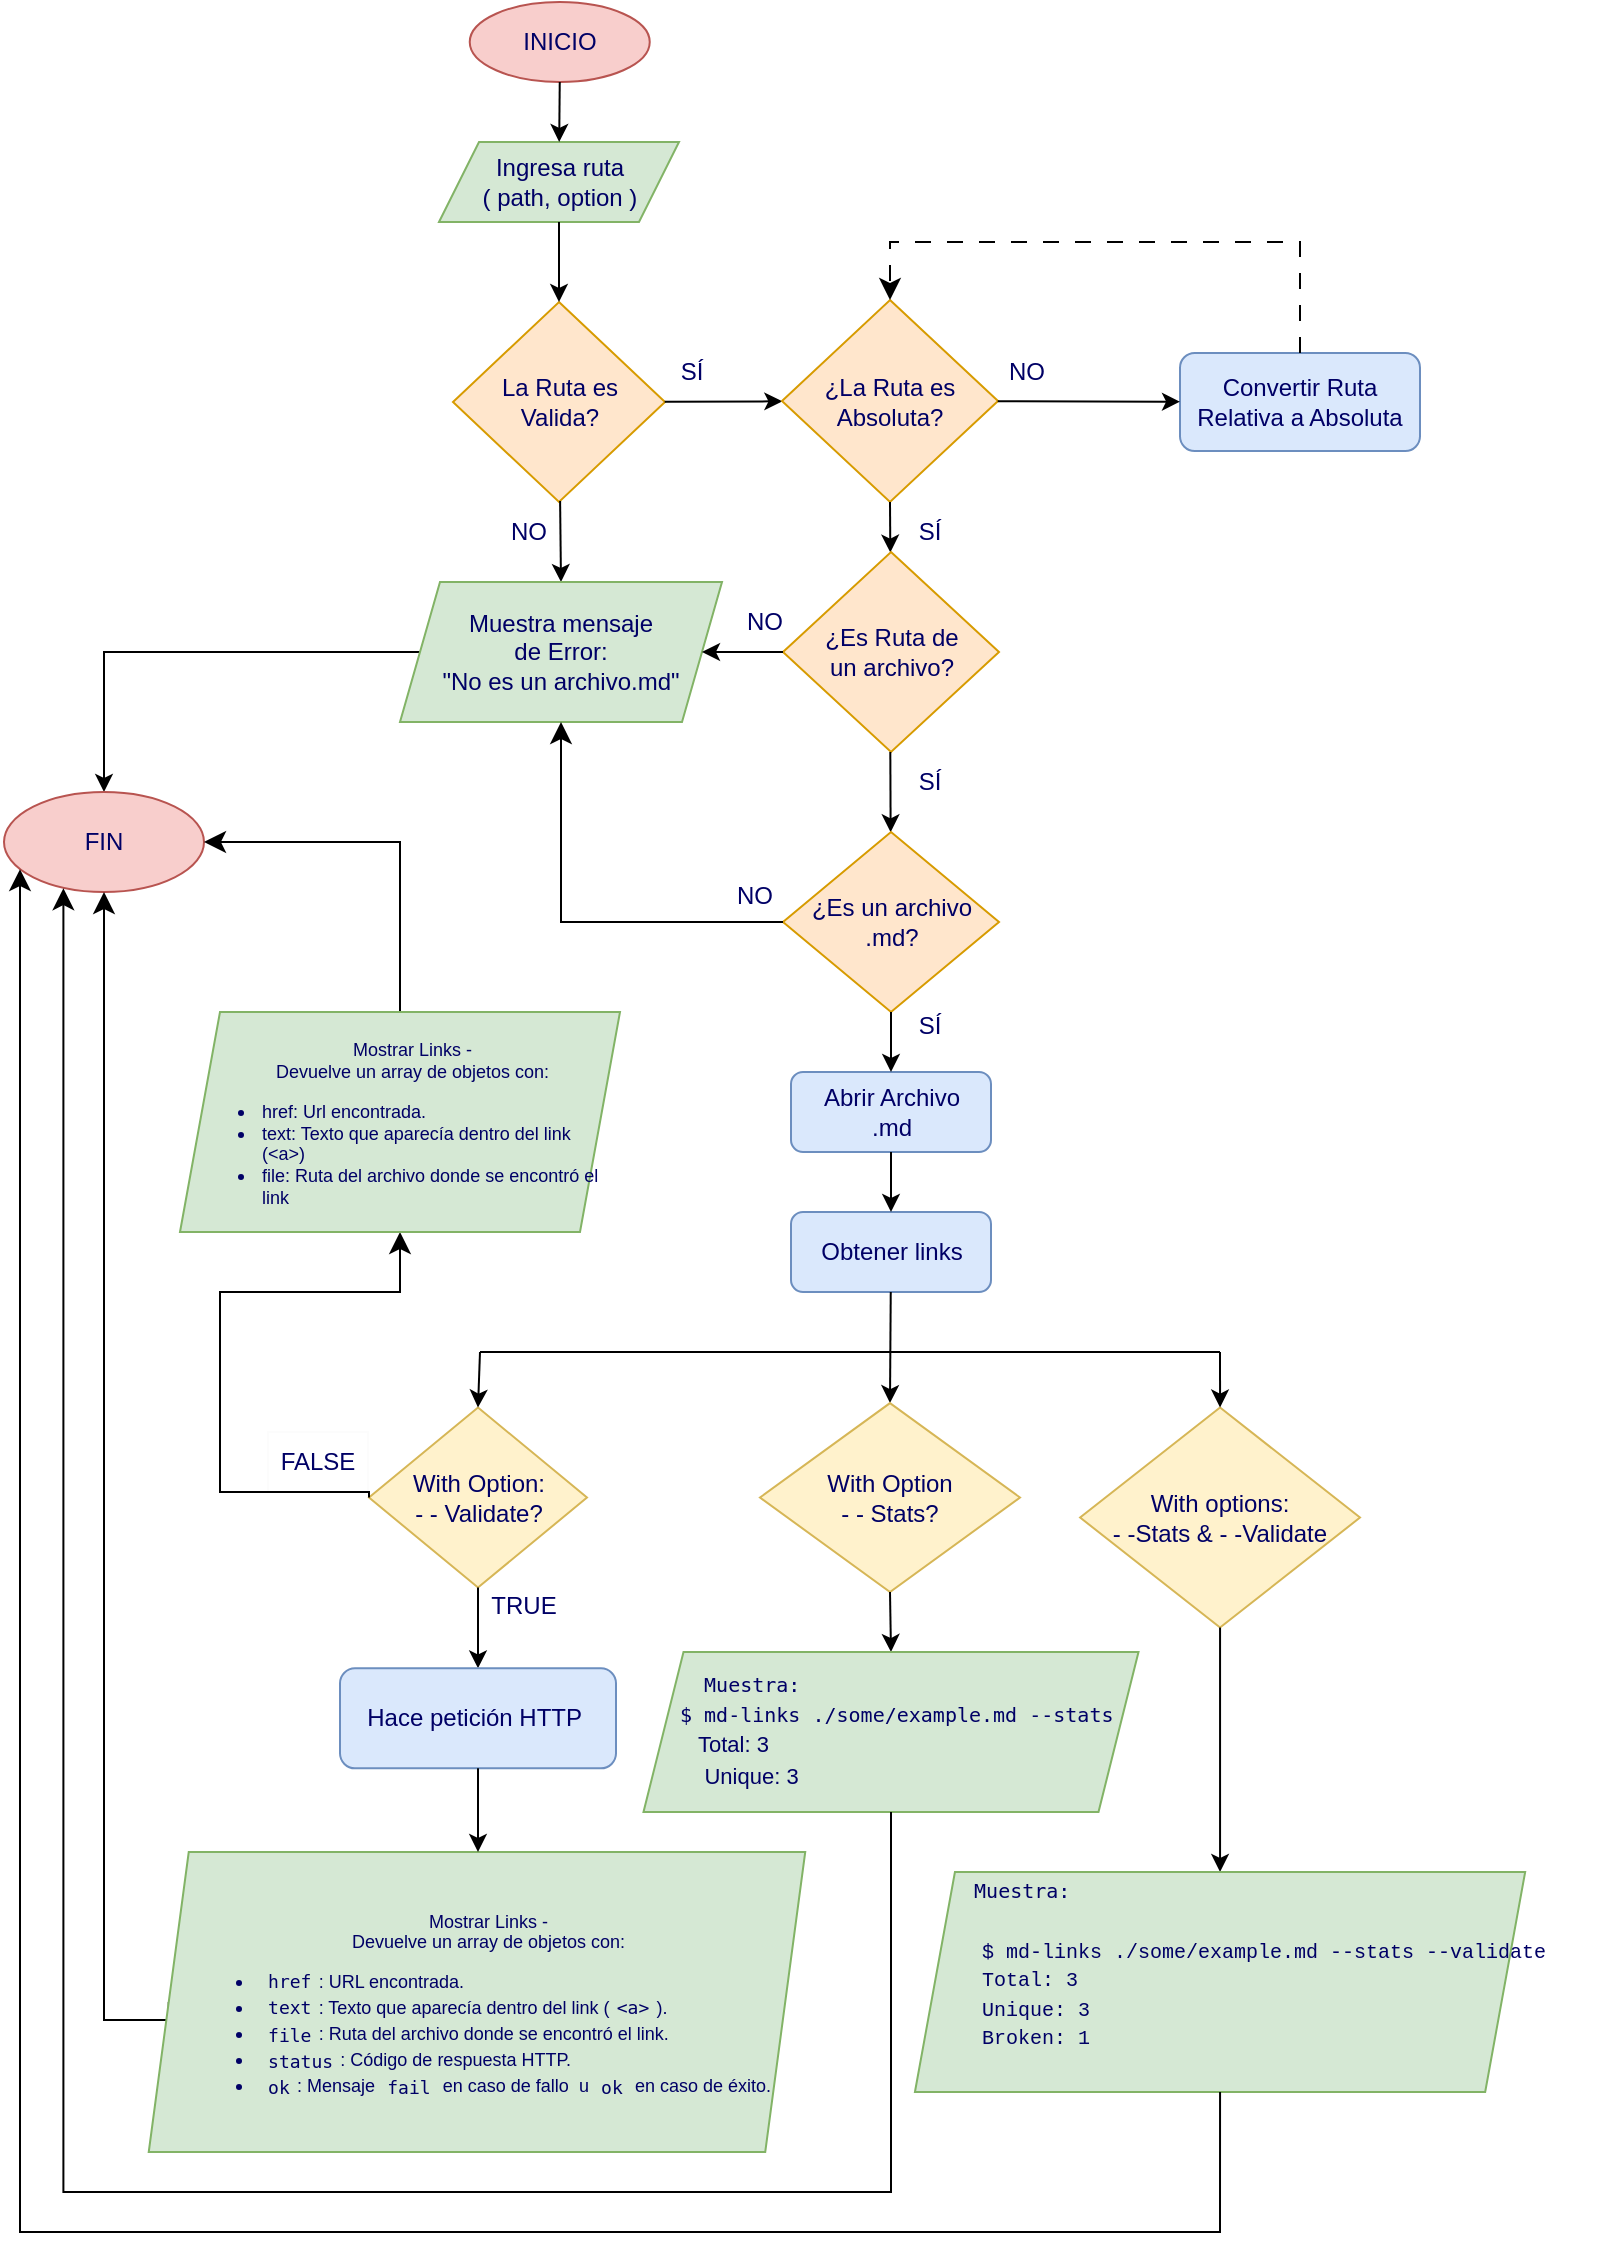 <mxfile>
    <diagram name="MD-Links API-CLI" id="93haLuahg1Ov3Uhfy_TV">
        <mxGraphModel dx="1170" dy="1136" grid="1" gridSize="10" guides="1" tooltips="1" connect="1" arrows="1" fold="1" page="1" pageScale="1" pageWidth="827" pageHeight="1169" background="#ffffff" math="0" shadow="0">
            <root>
                <mxCell id="0"/>
                <mxCell id="1" parent="0"/>
                <mxCell id="On1AbhgCIfUnlUdx-mSk-45" value="FALSE" style="text;align=center;html=1;verticalAlign=middle;whiteSpace=wrap;rounded=0;fontColor=#000066;strokeColor=#fcfcfc;" parent="1" vertex="1">
                    <mxGeometry x="174" y="740" width="50" height="30" as="geometry"/>
                </mxCell>
                <mxCell id="Y0-RWTtbSj_2u-Xx135a-1" value="INICIO" style="ellipse;whiteSpace=wrap;html=1;fillColor=#f8cecc;strokeColor=#b85450;fontColor=#000066;" parent="1" vertex="1">
                    <mxGeometry x="274.87" y="25" width="90" height="40" as="geometry"/>
                </mxCell>
                <mxCell id="Y0-RWTtbSj_2u-Xx135a-2" value="Ingresa ruta&lt;br&gt;( path, option )" style="shape=parallelogram;perimeter=parallelogramPerimeter;whiteSpace=wrap;html=1;fixedSize=1;fillColor=#d5e8d4;strokeColor=#82b366;fontColor=#000066;" parent="1" vertex="1">
                    <mxGeometry x="259.5" y="95" width="120" height="40" as="geometry"/>
                </mxCell>
                <mxCell id="Y0-RWTtbSj_2u-Xx135a-3" value="" style="endArrow=classic;html=1;rounded=0;fontColor=#000000;strokeColor=#000000;" parent="1" source="Y0-RWTtbSj_2u-Xx135a-1" target="Y0-RWTtbSj_2u-Xx135a-2" edge="1">
                    <mxGeometry width="50" height="50" relative="1" as="geometry">
                        <mxPoint x="295.5" y="195" as="sourcePoint"/>
                        <mxPoint x="345.5" y="145" as="targetPoint"/>
                    </mxGeometry>
                </mxCell>
                <mxCell id="Y0-RWTtbSj_2u-Xx135a-4" value="La Ruta es &lt;br&gt;Valida?" style="rhombus;whiteSpace=wrap;html=1;fillColor=#ffe6cc;strokeColor=#d79b00;fontColor=#000066;" parent="1" vertex="1">
                    <mxGeometry x="266.5" y="175" width="106" height="100" as="geometry"/>
                </mxCell>
                <mxCell id="Y0-RWTtbSj_2u-Xx135a-5" value="" style="endArrow=classic;html=1;rounded=0;fontColor=#000000;strokeColor=#000000;entryX=0.5;entryY=0;entryDx=0;entryDy=0;" parent="1" source="Y0-RWTtbSj_2u-Xx135a-2" target="Y0-RWTtbSj_2u-Xx135a-4" edge="1">
                    <mxGeometry width="50" height="50" relative="1" as="geometry">
                        <mxPoint x="319.5" y="135" as="sourcePoint"/>
                        <mxPoint x="319.5" y="175" as="targetPoint"/>
                    </mxGeometry>
                </mxCell>
                <mxCell id="Y0-RWTtbSj_2u-Xx135a-6" value="" style="endArrow=classic;html=1;rounded=0;fontColor=#000000;strokeColor=#000000;" parent="1" source="Y0-RWTtbSj_2u-Xx135a-4" target="Y0-RWTtbSj_2u-Xx135a-12" edge="1">
                    <mxGeometry width="50" height="50" relative="1" as="geometry">
                        <mxPoint x="380" y="235" as="sourcePoint"/>
                        <mxPoint x="420" y="214" as="targetPoint"/>
                    </mxGeometry>
                </mxCell>
                <mxCell id="Y0-RWTtbSj_2u-Xx135a-7" value="" style="endArrow=classic;html=1;rounded=0;entryX=0.5;entryY=0;entryDx=0;entryDy=0;fontColor=#000066;strokeColor=#000000;" parent="1" source="Y0-RWTtbSj_2u-Xx135a-4" target="Y0-RWTtbSj_2u-Xx135a-15" edge="1">
                    <mxGeometry width="50" height="50" relative="1" as="geometry">
                        <mxPoint x="270" y="225" as="sourcePoint"/>
                        <mxPoint x="250" y="225" as="targetPoint"/>
                    </mxGeometry>
                </mxCell>
                <mxCell id="Y0-RWTtbSj_2u-Xx135a-8" value="NO" style="text;strokeColor=none;align=center;fillColor=none;html=1;verticalAlign=middle;whiteSpace=wrap;rounded=0;fontColor=#000066;" parent="1" vertex="1">
                    <mxGeometry x="290" y="275" width="29" height="30" as="geometry"/>
                </mxCell>
                <mxCell id="Y0-RWTtbSj_2u-Xx135a-9" value="SÍ" style="text;strokeColor=none;align=center;fillColor=none;html=1;verticalAlign=middle;whiteSpace=wrap;rounded=0;fontColor=#000066;" parent="1" vertex="1">
                    <mxGeometry x="371" y="195" width="30" height="30" as="geometry"/>
                </mxCell>
                <mxCell id="Y0-RWTtbSj_2u-Xx135a-10" value="Convertir Ruta Relativa a Absoluta" style="rounded=1;whiteSpace=wrap;html=1;fillColor=#dae8fc;strokeColor=#6c8ebf;fontColor=#000066;" parent="1" vertex="1">
                    <mxGeometry x="630" y="200.5" width="120" height="49" as="geometry"/>
                </mxCell>
                <mxCell id="Y0-RWTtbSj_2u-Xx135a-12" value="¿La Ruta es Absoluta?" style="rhombus;whiteSpace=wrap;html=1;fillColor=#ffe6cc;strokeColor=#d79b00;fontColor=#000066;" parent="1" vertex="1">
                    <mxGeometry x="431" y="174" width="108" height="101" as="geometry"/>
                </mxCell>
                <mxCell id="Y0-RWTtbSj_2u-Xx135a-19" value="" style="endArrow=classic;html=1;rounded=0;startArrow=none;entryX=0.5;entryY=0;entryDx=0;entryDy=0;exitX=0;exitY=0.5;exitDx=0;exitDy=0;fontColor=#000066;strokeColor=#000000;" parent="1" source="Y0-RWTtbSj_2u-Xx135a-15" target="Y0-RWTtbSj_2u-Xx135a-20" edge="1">
                    <mxGeometry width="50" height="50" relative="1" as="geometry">
                        <mxPoint x="150.5" y="230" as="sourcePoint"/>
                        <mxPoint x="160" y="263.5" as="targetPoint"/>
                        <Array as="points">
                            <mxPoint x="92" y="350"/>
                        </Array>
                    </mxGeometry>
                </mxCell>
                <mxCell id="Y0-RWTtbSj_2u-Xx135a-20" value="FIN" style="ellipse;whiteSpace=wrap;html=1;fillColor=#f8cecc;strokeColor=#b85450;fontColor=#000066;" parent="1" vertex="1">
                    <mxGeometry x="42" y="420" width="100" height="50" as="geometry"/>
                </mxCell>
                <mxCell id="Y0-RWTtbSj_2u-Xx135a-21" value="" style="endArrow=classic;html=1;rounded=0;fontColor=#000066;strokeColor=#000000;" parent="1" source="Y0-RWTtbSj_2u-Xx135a-12" target="Y0-RWTtbSj_2u-Xx135a-10" edge="1">
                    <mxGeometry width="50" height="50" relative="1" as="geometry">
                        <mxPoint x="522" y="214" as="sourcePoint"/>
                        <mxPoint x="600" y="215" as="targetPoint"/>
                    </mxGeometry>
                </mxCell>
                <mxCell id="Y0-RWTtbSj_2u-Xx135a-22" value="NO" style="text;strokeColor=none;align=center;fillColor=none;html=1;verticalAlign=middle;whiteSpace=wrap;rounded=0;fontColor=#000066;" parent="1" vertex="1">
                    <mxGeometry x="539" y="195" width="29" height="30" as="geometry"/>
                </mxCell>
                <mxCell id="Y0-RWTtbSj_2u-Xx135a-23" value="" style="endArrow=classic;html=1;rounded=0;exitX=0.5;exitY=1;exitDx=0;exitDy=0;fontColor=#000066;strokeColor=#000000;" parent="1" source="Y0-RWTtbSj_2u-Xx135a-12" target="Y0-RWTtbSj_2u-Xx135a-25" edge="1">
                    <mxGeometry width="50" height="50" relative="1" as="geometry">
                        <mxPoint x="471.5" y="255" as="sourcePoint"/>
                        <mxPoint x="471.5" y="295" as="targetPoint"/>
                    </mxGeometry>
                </mxCell>
                <mxCell id="Y0-RWTtbSj_2u-Xx135a-24" value="SÍ" style="text;strokeColor=none;align=center;fillColor=none;html=1;verticalAlign=middle;whiteSpace=wrap;rounded=0;fontColor=#000066;" parent="1" vertex="1">
                    <mxGeometry x="490" y="275" width="30" height="30" as="geometry"/>
                </mxCell>
                <mxCell id="Y0-RWTtbSj_2u-Xx135a-25" value="¿Es Ruta de&lt;br&gt;un archivo?" style="rhombus;whiteSpace=wrap;html=1;fillColor=#ffe6cc;strokeColor=#d79b00;fontColor=#000066;" parent="1" vertex="1">
                    <mxGeometry x="431.5" y="300" width="108" height="100" as="geometry"/>
                </mxCell>
                <mxCell id="Y0-RWTtbSj_2u-Xx135a-15" value="Muestra mensaje&lt;br&gt;de Error: &lt;br&gt;&quot;No es un archivo.md&quot;" style="shape=parallelogram;perimeter=parallelogramPerimeter;whiteSpace=wrap;html=1;fixedSize=1;fillColor=#d5e8d4;strokeColor=#82b366;fontColor=#000066;" parent="1" vertex="1">
                    <mxGeometry x="240" y="315" width="161" height="70" as="geometry"/>
                </mxCell>
                <mxCell id="Y0-RWTtbSj_2u-Xx135a-29" value="" style="endArrow=classic;html=1;rounded=0;exitX=0;exitY=0.5;exitDx=0;exitDy=0;entryX=1;entryY=0.5;entryDx=0;entryDy=0;fontColor=#000066;strokeColor=#000000;" parent="1" source="Y0-RWTtbSj_2u-Xx135a-25" target="Y0-RWTtbSj_2u-Xx135a-15" edge="1">
                    <mxGeometry width="50" height="50" relative="1" as="geometry">
                        <mxPoint x="539.5" y="349.66" as="sourcePoint"/>
                        <mxPoint x="590.5" y="349.66" as="targetPoint"/>
                        <Array as="points"/>
                    </mxGeometry>
                </mxCell>
                <mxCell id="Y0-RWTtbSj_2u-Xx135a-30" value="" style="endArrow=classic;html=1;rounded=0;exitX=0.5;exitY=1;exitDx=0;exitDy=0;fontColor=#000066;strokeColor=#000000;" parent="1" target="Y0-RWTtbSj_2u-Xx135a-40" edge="1">
                    <mxGeometry width="50" height="50" relative="1" as="geometry">
                        <mxPoint x="485.16" y="400" as="sourcePoint"/>
                        <mxPoint x="485.16" y="440" as="targetPoint"/>
                    </mxGeometry>
                </mxCell>
                <mxCell id="Y0-RWTtbSj_2u-Xx135a-31" value="SÍ" style="text;strokeColor=none;align=center;fillColor=none;html=1;verticalAlign=middle;whiteSpace=wrap;rounded=0;fontColor=#000066;" parent="1" vertex="1">
                    <mxGeometry x="489.5" y="400" width="30" height="30" as="geometry"/>
                </mxCell>
                <mxCell id="Y0-RWTtbSj_2u-Xx135a-32" value="NO" style="text;strokeColor=none;align=center;fillColor=none;html=1;verticalAlign=middle;whiteSpace=wrap;rounded=0;fontColor=#000066;" parent="1" vertex="1">
                    <mxGeometry x="407.5" y="320" width="29" height="30" as="geometry"/>
                </mxCell>
                <mxCell id="Y0-RWTtbSj_2u-Xx135a-34" value="" style="edgeStyle=segmentEdgeStyle;endArrow=classic;html=1;curved=0;rounded=0;endSize=8;startSize=8;exitX=0.5;exitY=0;exitDx=0;exitDy=0;dashed=1;dashPattern=8 8;fontColor=#000066;strokeColor=#000000;" parent="1" source="Y0-RWTtbSj_2u-Xx135a-10" target="Y0-RWTtbSj_2u-Xx135a-12" edge="1">
                    <mxGeometry width="50" height="50" relative="1" as="geometry">
                        <mxPoint x="595" y="314.97" as="sourcePoint"/>
                        <mxPoint x="485" y="275" as="targetPoint"/>
                        <Array as="points">
                            <mxPoint x="690" y="145"/>
                            <mxPoint x="485" y="145"/>
                        </Array>
                    </mxGeometry>
                </mxCell>
                <mxCell id="Y0-RWTtbSj_2u-Xx135a-40" value="¿Es un&amp;nbsp;archivo&lt;br&gt;.md?" style="rhombus;whiteSpace=wrap;html=1;fillColor=#ffe6cc;strokeColor=#d79b00;fontColor=#000066;" parent="1" vertex="1">
                    <mxGeometry x="431.5" y="440" width="108" height="90" as="geometry"/>
                </mxCell>
                <mxCell id="Y0-RWTtbSj_2u-Xx135a-42" value="Abrir Archivo &lt;br&gt;.md" style="rounded=1;whiteSpace=wrap;html=1;fillColor=#dae8fc;strokeColor=#6c8ebf;fontColor=#000066;" parent="1" vertex="1">
                    <mxGeometry x="435.5" y="560" width="100" height="40" as="geometry"/>
                </mxCell>
                <mxCell id="Y0-RWTtbSj_2u-Xx135a-44" value="Obtener links" style="rounded=1;whiteSpace=wrap;html=1;fillColor=#dae8fc;strokeColor=#6c8ebf;fontColor=#000066;" parent="1" vertex="1">
                    <mxGeometry x="435.5" y="630" width="100" height="40" as="geometry"/>
                </mxCell>
                <mxCell id="Y0-RWTtbSj_2u-Xx135a-45" value="" style="endArrow=classic;html=1;rounded=0;entryX=0.5;entryY=0;entryDx=0;entryDy=0;fontColor=#000066;strokeColor=#000000;" parent="1" source="Y0-RWTtbSj_2u-Xx135a-40" target="Y0-RWTtbSj_2u-Xx135a-42" edge="1">
                    <mxGeometry width="50" height="50" relative="1" as="geometry">
                        <mxPoint x="485.5" y="540" as="sourcePoint"/>
                        <mxPoint x="495.5" y="450" as="targetPoint"/>
                    </mxGeometry>
                </mxCell>
                <mxCell id="Y0-RWTtbSj_2u-Xx135a-46" value="" style="endArrow=classic;html=1;rounded=0;fontColor=#000066;strokeColor=#000000;" parent="1" source="Y0-RWTtbSj_2u-Xx135a-42" edge="1">
                    <mxGeometry width="50" height="50" relative="1" as="geometry">
                        <mxPoint x="485.08" y="600" as="sourcePoint"/>
                        <mxPoint x="485.5" y="630" as="targetPoint"/>
                    </mxGeometry>
                </mxCell>
                <mxCell id="Y0-RWTtbSj_2u-Xx135a-49" value="" style="endArrow=classic;html=1;rounded=0;entryX=0.5;entryY=0;entryDx=0;entryDy=0;fontColor=#000066;strokeColor=#000000;" parent="1" source="Y0-RWTtbSj_2u-Xx135a-44" target="On1AbhgCIfUnlUdx-mSk-16" edge="1">
                    <mxGeometry width="50" height="50" relative="1" as="geometry">
                        <mxPoint x="484.58" y="755" as="sourcePoint"/>
                        <mxPoint x="484" y="715" as="targetPoint"/>
                    </mxGeometry>
                </mxCell>
                <mxCell id="Y0-RWTtbSj_2u-Xx135a-54" value="TRUE" style="text;strokeColor=none;align=center;fillColor=none;html=1;verticalAlign=middle;whiteSpace=wrap;rounded=0;fontColor=#000066;" parent="1" vertex="1">
                    <mxGeometry x="287" y="812.18" width="30" height="30" as="geometry"/>
                </mxCell>
                <mxCell id="Y0-RWTtbSj_2u-Xx135a-56" value="SÍ" style="text;strokeColor=none;align=center;fillColor=none;html=1;verticalAlign=middle;whiteSpace=wrap;rounded=0;fontColor=#000066;" parent="1" vertex="1">
                    <mxGeometry x="278.5" y="758.18" width="30" height="30" as="geometry"/>
                </mxCell>
                <mxCell id="Y0-RWTtbSj_2u-Xx135a-60" value="With Option:&lt;br&gt;- - Validate?" style="rhombus;whiteSpace=wrap;html=1;fillColor=#fff2cc;strokeColor=#d6b656;fontColor=#000066;" parent="1" vertex="1">
                    <mxGeometry x="224.5" y="727.77" width="109" height="90" as="geometry"/>
                </mxCell>
                <mxCell id="Y0-RWTtbSj_2u-Xx135a-61" value="" style="endArrow=classic;html=1;rounded=0;entryX=0.5;entryY=0;entryDx=0;entryDy=0;fontColor=#000066;strokeColor=#000000;" parent="1" source="Y0-RWTtbSj_2u-Xx135a-60" target="hgT8orxahQxK94bdxHds-18" edge="1">
                    <mxGeometry width="50" height="50" relative="1" as="geometry">
                        <mxPoint x="278.58" y="808.18" as="sourcePoint"/>
                        <mxPoint x="279" y="848.18" as="targetPoint"/>
                    </mxGeometry>
                </mxCell>
                <mxCell id="Y0-RWTtbSj_2u-Xx135a-64" value="" style="endArrow=classic;html=1;rounded=0;entryX=0.5;entryY=0;entryDx=0;entryDy=0;fontColor=#000066;strokeColor=#000000;" parent="1" target="Y0-RWTtbSj_2u-Xx135a-60" edge="1">
                    <mxGeometry width="50" height="50" relative="1" as="geometry">
                        <mxPoint x="280" y="700" as="sourcePoint"/>
                        <mxPoint x="383.12" y="745" as="targetPoint"/>
                        <Array as="points"/>
                    </mxGeometry>
                </mxCell>
                <mxCell id="Y0-RWTtbSj_2u-Xx135a-78" value="" style="edgeStyle=segmentEdgeStyle;endArrow=classic;html=1;curved=0;rounded=0;endSize=8;startSize=8;exitX=0;exitY=0.5;exitDx=0;exitDy=0;entryX=0.5;entryY=1;entryDx=0;entryDy=0;fontColor=#000066;strokeColor=#000000;" parent="1" source="On1AbhgCIfUnlUdx-mSk-41" target="Y0-RWTtbSj_2u-Xx135a-20" edge="1">
                    <mxGeometry width="50" height="50" relative="1" as="geometry">
                        <mxPoint x="130" y="1055" as="sourcePoint"/>
                        <mxPoint x="80" y="585" as="targetPoint"/>
                        <Array as="points">
                            <mxPoint x="92" y="1034"/>
                        </Array>
                    </mxGeometry>
                </mxCell>
                <mxCell id="hgT8orxahQxK94bdxHds-6" value="SÍ" style="text;strokeColor=none;align=center;fillColor=none;html=1;verticalAlign=middle;whiteSpace=wrap;rounded=0;fontColor=#000066;" parent="1" vertex="1">
                    <mxGeometry x="489.5" y="522" width="30" height="30" as="geometry"/>
                </mxCell>
                <mxCell id="hgT8orxahQxK94bdxHds-7" value="" style="edgeStyle=segmentEdgeStyle;endArrow=classic;html=1;curved=0;rounded=0;endSize=8;startSize=8;entryX=0.5;entryY=1;entryDx=0;entryDy=0;exitX=0;exitY=0.5;exitDx=0;exitDy=0;fontColor=#000066;strokeColor=#000000;" parent="1" source="Y0-RWTtbSj_2u-Xx135a-40" target="Y0-RWTtbSj_2u-Xx135a-15" edge="1">
                    <mxGeometry width="50" height="50" relative="1" as="geometry">
                        <mxPoint x="440.5" y="480" as="sourcePoint"/>
                        <mxPoint x="320.5" y="420" as="targetPoint"/>
                        <Array as="points">
                            <mxPoint x="320.5" y="485"/>
                        </Array>
                    </mxGeometry>
                </mxCell>
                <mxCell id="hgT8orxahQxK94bdxHds-10" value="NO" style="text;strokeColor=none;align=center;fillColor=none;html=1;verticalAlign=middle;whiteSpace=wrap;rounded=0;fontColor=#000066;" parent="1" vertex="1">
                    <mxGeometry x="403" y="457" width="29" height="30" as="geometry"/>
                </mxCell>
                <mxCell id="hgT8orxahQxK94bdxHds-18" value="Hace petición HTTP&amp;nbsp;" style="rounded=1;whiteSpace=wrap;html=1;fillColor=#dae8fc;strokeColor=#6c8ebf;fontColor=#000066;" parent="1" vertex="1">
                    <mxGeometry x="210" y="858.18" width="138" height="50" as="geometry"/>
                </mxCell>
                <mxCell id="hgT8orxahQxK94bdxHds-22" value="" style="edgeStyle=segmentEdgeStyle;endArrow=classic;html=1;curved=0;rounded=0;endSize=8;startSize=8;entryX=1;entryY=0.5;entryDx=0;entryDy=0;exitX=0.5;exitY=0;exitDx=0;exitDy=0;fontColor=#000066;strokeColor=#000000;" parent="1" source="On1AbhgCIfUnlUdx-mSk-48" target="Y0-RWTtbSj_2u-Xx135a-20" edge="1">
                    <mxGeometry width="50" height="50" relative="1" as="geometry">
                        <mxPoint x="210.5" y="530" as="sourcePoint"/>
                        <mxPoint x="150.5" y="445" as="targetPoint"/>
                        <Array as="points">
                            <mxPoint x="240" y="530"/>
                            <mxPoint x="240" y="445"/>
                        </Array>
                    </mxGeometry>
                </mxCell>
                <mxCell id="On1AbhgCIfUnlUdx-mSk-15" value="SÍ" style="text;strokeColor=none;align=center;fillColor=none;html=1;verticalAlign=middle;whiteSpace=wrap;rounded=0;fontColor=#000066;" parent="1" vertex="1">
                    <mxGeometry x="482.13" y="758.18" width="30" height="30" as="geometry"/>
                </mxCell>
                <mxCell id="On1AbhgCIfUnlUdx-mSk-16" value="With Option&lt;br&gt;- - Stats?" style="rhombus;whiteSpace=wrap;html=1;fillColor=#fff2cc;strokeColor=#d6b656;fontColor=#000066;" parent="1" vertex="1">
                    <mxGeometry x="420" y="725.54" width="130" height="94.46" as="geometry"/>
                </mxCell>
                <mxCell id="On1AbhgCIfUnlUdx-mSk-17" value="" style="endArrow=classic;html=1;rounded=0;entryX=0.5;entryY=0;entryDx=0;entryDy=0;fontColor=#000066;strokeColor=#000000;exitX=0.5;exitY=1;exitDx=0;exitDy=0;" parent="1" source="On1AbhgCIfUnlUdx-mSk-16" target="On1AbhgCIfUnlUdx-mSk-35" edge="1">
                    <mxGeometry width="50" height="50" relative="1" as="geometry">
                        <mxPoint x="482.21" y="808.18" as="sourcePoint"/>
                        <mxPoint x="482.63" y="858.18" as="targetPoint"/>
                    </mxGeometry>
                </mxCell>
                <mxCell id="On1AbhgCIfUnlUdx-mSk-25" value="" style="endArrow=classic;html=1;rounded=0;exitX=0.5;exitY=1;exitDx=0;exitDy=0;fontColor=#000066;" parent="1" edge="1">
                    <mxGeometry width="50" height="50" relative="1" as="geometry">
                        <mxPoint x="491.26" y="1048.18" as="sourcePoint"/>
                        <mxPoint x="492.01" y="1048.18" as="targetPoint"/>
                        <Array as="points"/>
                    </mxGeometry>
                </mxCell>
                <mxCell id="On1AbhgCIfUnlUdx-mSk-29" value="With options:&lt;br&gt;- -Stats &amp;amp; - -Validate" style="rhombus;whiteSpace=wrap;html=1;fillColor=#fff2cc;strokeColor=#d6b656;fontColor=#000066;" parent="1" vertex="1">
                    <mxGeometry x="580.06" y="727.77" width="139.94" height="110" as="geometry"/>
                </mxCell>
                <mxCell id="On1AbhgCIfUnlUdx-mSk-30" value="" style="endArrow=classic;html=1;rounded=0;fontColor=#000066;strokeColor=#000000;entryX=0.5;entryY=0;entryDx=0;entryDy=0;" parent="1" source="On1AbhgCIfUnlUdx-mSk-29" target="On1AbhgCIfUnlUdx-mSk-36" edge="1">
                    <mxGeometry width="50" height="50" relative="1" as="geometry">
                        <mxPoint x="694.08" y="801.45" as="sourcePoint"/>
                        <mxPoint x="661" y="940" as="targetPoint"/>
                    </mxGeometry>
                </mxCell>
                <mxCell id="On1AbhgCIfUnlUdx-mSk-31" value="" style="endArrow=classic;html=1;rounded=0;entryX=0.5;entryY=0;entryDx=0;entryDy=0;fontColor=#000066;strokeColor=#000000;" parent="1" target="On1AbhgCIfUnlUdx-mSk-29" edge="1">
                    <mxGeometry width="50" height="50" relative="1" as="geometry">
                        <mxPoint x="650" y="700" as="sourcePoint"/>
                        <mxPoint x="659.7" y="725.54" as="targetPoint"/>
                        <Array as="points"/>
                    </mxGeometry>
                </mxCell>
                <mxCell id="On1AbhgCIfUnlUdx-mSk-35" value="&lt;pre style=&quot;box-sizing: border-box; margin-top: 0px; margin-bottom: 0px; overflow-wrap: normal; padding: 16px; overflow: auto; line-height: 1.45; background-color: var(--color-canvas-subtle); border-radius: 6px; word-break: normal; font-size: 10px;&quot;&gt;  Muestra:&amp;nbsp;&lt;br&gt;$ md-links ./some/example.md --stats&lt;br&gt;&lt;font style=&quot;font-size: 11px;&quot; face=&quot;Helvetica&quot;&gt;   Total: 3 &lt;br&gt;&lt;/font&gt;&lt;font style=&quot;font-size: 11px;&quot; face=&quot;Helvetica&quot;&gt;    Unique: 3&lt;/font&gt;&lt;/pre&gt;" style="shape=parallelogram;perimeter=parallelogramPerimeter;whiteSpace=wrap;html=1;fixedSize=1;align=left;fontSize=8;fillColor=#d5e8d4;strokeColor=#82b366;fontColor=#000066;" parent="1" vertex="1">
                    <mxGeometry x="361.75" y="850" width="247.5" height="80" as="geometry"/>
                </mxCell>
                <mxCell id="On1AbhgCIfUnlUdx-mSk-36" value="&lt;pre style=&quot;box-sizing: border-box; margin-top: 0px; margin-bottom: 0px; overflow-wrap: normal; padding: 16px; overflow: auto; line-height: 1.45; background-color: var(--color-canvas-subtle); border-radius: 6px; word-break: normal; font-size: 10px;&quot;&gt;  Muestra:&lt;br style=&quot;font-size: 10px;&quot;&gt;&lt;pre style=&quot;box-sizing: border-box; font-family: ui-monospace, SFMono-Regular, &amp;quot;SF Mono&amp;quot;, Menlo, Consolas, &amp;quot;Liberation Mono&amp;quot;, monospace; margin-top: 0px; margin-bottom: 0px; overflow-wrap: normal; padding: 16px; overflow: auto; line-height: 1.45; background-color: var(--color-canvas-subtle); border-radius: 6px; word-break: normal; font-size: 10px;&quot;&gt;$ md-links ./some/example.md --stats --validate&lt;br style=&quot;font-size: 10px;&quot;&gt;Total: 3&lt;br style=&quot;font-size: 10px;&quot;&gt;Unique: 3&lt;br style=&quot;font-size: 10px;&quot;&gt;&lt;font style=&quot;font-size: 10px;&quot;&gt;Broken: 1&lt;/font&gt;&lt;/pre&gt;&lt;/pre&gt;" style="shape=parallelogram;perimeter=parallelogramPerimeter;whiteSpace=wrap;html=1;fixedSize=1;align=left;fontSize=10;fillColor=#d5e8d4;strokeColor=#82b366;fontColor=#000066;" parent="1" vertex="1">
                    <mxGeometry x="497.47" y="960" width="305.12" height="110" as="geometry"/>
                </mxCell>
                <mxCell id="On1AbhgCIfUnlUdx-mSk-37" value="" style="endArrow=none;html=1;rounded=0;fontColor=#000066;strokeColor=#000000;" parent="1" edge="1">
                    <mxGeometry width="50" height="50" relative="1" as="geometry">
                        <mxPoint x="280" y="700" as="sourcePoint"/>
                        <mxPoint x="650" y="700" as="targetPoint"/>
                    </mxGeometry>
                </mxCell>
                <mxCell id="On1AbhgCIfUnlUdx-mSk-39" value="" style="edgeStyle=segmentEdgeStyle;endArrow=classic;html=1;curved=0;rounded=0;endSize=8;startSize=8;exitX=0.5;exitY=1;exitDx=0;exitDy=0;entryX=0.297;entryY=0.962;entryDx=0;entryDy=0;entryPerimeter=0;fontColor=#000066;strokeColor=#000000;" parent="1" source="On1AbhgCIfUnlUdx-mSk-35" target="Y0-RWTtbSj_2u-Xx135a-20" edge="1">
                    <mxGeometry width="50" height="50" relative="1" as="geometry">
                        <mxPoint x="140" y="1065" as="sourcePoint"/>
                        <mxPoint x="69" y="605" as="targetPoint"/>
                        <Array as="points">
                            <mxPoint x="486" y="1120"/>
                            <mxPoint x="72" y="1120"/>
                        </Array>
                    </mxGeometry>
                </mxCell>
                <mxCell id="On1AbhgCIfUnlUdx-mSk-40" value="" style="edgeStyle=segmentEdgeStyle;endArrow=classic;html=1;curved=0;rounded=0;endSize=8;startSize=8;exitX=0.5;exitY=1;exitDx=0;exitDy=0;fontColor=#000066;strokeColor=#000000;" parent="1" source="On1AbhgCIfUnlUdx-mSk-36" target="Y0-RWTtbSj_2u-Xx135a-20" edge="1">
                    <mxGeometry width="50" height="50" relative="1" as="geometry">
                        <mxPoint x="670" y="1105" as="sourcePoint"/>
                        <mxPoint x="50" y="495" as="targetPoint"/>
                        <Array as="points">
                            <mxPoint x="650" y="1140"/>
                            <mxPoint x="50" y="1140"/>
                        </Array>
                    </mxGeometry>
                </mxCell>
                <mxCell id="On1AbhgCIfUnlUdx-mSk-41" value="&lt;font style=&quot;border-color: var(--border-color); font-size: 9px; text-align: left;&quot;&gt;&lt;br style=&quot;border-color: var(--border-color); font-size: 9px;&quot;&gt;&amp;nbsp; &amp;nbsp; &amp;nbsp;Mostrar Links -&lt;br style=&quot;border-color: var(--border-color); font-size: 9px;&quot;&gt;&amp;nbsp; &amp;nbsp; &amp;nbsp;Devuelve un array de objetos con:&lt;br style=&quot;border-color: var(--border-color); font-size: 9px;&quot;&gt;&lt;/font&gt;&lt;ul style=&quot;border-color: var(--border-color); font-size: 9px; text-align: left;&quot;&gt;&lt;li style=&quot;border-color: var(--border-color); box-sizing: border-box; font-size: 9px;&quot;&gt;&lt;font style=&quot;border-color: var(--border-color); font-size: 9px;&quot; face=&quot;Helvetica&quot;&gt;&lt;code style=&quot;border-color: var(--border-color); box-sizing: border-box; padding: 0.2em 0.4em; margin: 0px; background-color: var(--color-neutral-muted); border-radius: 6px; font-size: 9px;&quot;&gt;href&lt;/code&gt;: URL encontrada.&lt;/font&gt;&lt;/li&gt;&lt;li style=&quot;border-color: var(--border-color); box-sizing: border-box; margin-top: 0.25em; font-size: 9px;&quot;&gt;&lt;font style=&quot;border-color: var(--border-color); font-size: 9px;&quot; face=&quot;Helvetica&quot;&gt;&lt;code style=&quot;border-color: var(--border-color); box-sizing: border-box; padding: 0.2em 0.4em; margin: 0px; background-color: var(--color-neutral-muted); border-radius: 6px; font-size: 9px;&quot;&gt;text&lt;/code&gt;: Texto que aparecía dentro del link (&lt;code style=&quot;border-color: var(--border-color); box-sizing: border-box; padding: 0.2em 0.4em; margin: 0px; background-color: var(--color-neutral-muted); border-radius: 6px; font-size: 9px;&quot;&gt;&amp;lt;a&amp;gt;&lt;/code&gt;).&lt;/font&gt;&lt;/li&gt;&lt;li style=&quot;border-color: var(--border-color); box-sizing: border-box; margin-top: 0.25em; font-size: 9px;&quot;&gt;&lt;font style=&quot;border-color: var(--border-color); font-size: 9px;&quot; face=&quot;Helvetica&quot;&gt;&lt;code style=&quot;border-color: var(--border-color); box-sizing: border-box; padding: 0.2em 0.4em; margin: 0px; background-color: var(--color-neutral-muted); border-radius: 6px; font-size: 9px;&quot;&gt;file&lt;/code&gt;: Ruta del archivo donde se encontró el link.&lt;/font&gt;&lt;/li&gt;&lt;li style=&quot;border-color: var(--border-color); box-sizing: border-box; margin-top: 0.25em; font-size: 9px;&quot;&gt;&lt;font style=&quot;border-color: var(--border-color); font-size: 9px;&quot; face=&quot;Helvetica&quot;&gt;&lt;code style=&quot;border-color: var(--border-color); box-sizing: border-box; padding: 0.2em 0.4em; margin: 0px; background-color: var(--color-neutral-muted); border-radius: 6px; font-size: 9px;&quot;&gt;status&lt;/code&gt;: Código de respuesta HTTP.&lt;/font&gt;&lt;/li&gt;&lt;li style=&quot;border-color: var(--border-color); box-sizing: border-box; margin-top: 0.25em; font-size: 9px;&quot;&gt;&lt;font style=&quot;border-color: var(--border-color); font-size: 9px;&quot; face=&quot;Helvetica&quot;&gt;&lt;code style=&quot;border-color: var(--border-color); box-sizing: border-box; padding: 0.2em 0.4em; margin: 0px; background-color: var(--color-neutral-muted); border-radius: 6px; font-size: 9px;&quot;&gt;ok&lt;/code&gt;: Mensaje&amp;nbsp;&lt;code style=&quot;border-color: var(--border-color); box-sizing: border-box; padding: 0.2em 0.4em; margin: 0px; background-color: var(--color-neutral-muted); border-radius: 6px; font-size: 9px;&quot;&gt;fail&lt;/code&gt;&amp;nbsp;en caso de fallo&amp;nbsp;&lt;/font&gt;&amp;nbsp;u&amp;nbsp;&lt;code style=&quot;background-color: var(--color-neutral-muted); border-color: var(--border-color); box-sizing: border-box; padding: 0.2em 0.4em; margin: 0px; border-radius: 6px; font-size: 9px;&quot;&gt;ok&lt;/code&gt;&lt;span style=&quot;background-color: initial; font-size: 9px;&quot;&gt;&amp;nbsp;en caso de éxito.&lt;/span&gt;&lt;/li&gt;&lt;/ul&gt;" style="shape=parallelogram;perimeter=parallelogramPerimeter;whiteSpace=wrap;html=1;fixedSize=1;fontSize=9;fillColor=#d5e8d4;strokeColor=#82b366;fontColor=#000066;spacing=1;" parent="1" vertex="1">
                    <mxGeometry x="114.37" y="950" width="328.25" height="150" as="geometry"/>
                </mxCell>
                <mxCell id="On1AbhgCIfUnlUdx-mSk-44" value="" style="edgeStyle=segmentEdgeStyle;endArrow=classic;html=1;curved=0;rounded=0;endSize=8;startSize=8;entryX=0.5;entryY=1;entryDx=0;entryDy=0;exitX=0;exitY=0.5;exitDx=0;exitDy=0;fontColor=#000066;strokeColor=#000000;" parent="1" source="Y0-RWTtbSj_2u-Xx135a-60" target="On1AbhgCIfUnlUdx-mSk-48" edge="1">
                    <mxGeometry width="50" height="50" relative="1" as="geometry">
                        <mxPoint x="321.92" y="802" as="sourcePoint"/>
                        <mxPoint x="208.87" y="675" as="targetPoint"/>
                        <Array as="points">
                            <mxPoint x="224" y="770"/>
                            <mxPoint x="150" y="770"/>
                            <mxPoint x="150" y="670"/>
                            <mxPoint x="240" y="670"/>
                        </Array>
                    </mxGeometry>
                </mxCell>
                <mxCell id="On1AbhgCIfUnlUdx-mSk-48" value="&lt;br style=&quot;border-color: var(--border-color); text-align: left; font-size: 9px;&quot;&gt;&amp;nbsp; &amp;nbsp; &amp;nbsp;Mostrar Links -&lt;br style=&quot;border-color: var(--border-color); text-align: left; font-size: 9px;&quot;&gt;&lt;span style=&quot;text-align: left; font-size: 9px;&quot;&gt;&amp;nbsp; &amp;nbsp; &amp;nbsp;Devuelve un&amp;nbsp;array de objetos con:&lt;/span&gt;&lt;br style=&quot;border-color: var(--border-color); text-align: left; font-size: 9px;&quot;&gt;&lt;ul style=&quot;border-color: var(--border-color); text-align: left; font-size: 9px;&quot;&gt;&lt;li style=&quot;border-color: var(--border-color); font-size: 9px;&quot;&gt;href: Url encontrada.&lt;/li&gt;&lt;li style=&quot;border-color: var(--border-color); font-size: 9px;&quot;&gt;text: Texto que aparecía dentro del link (&amp;lt;a&amp;gt;)&lt;/li&gt;&lt;li style=&quot;border-color: var(--border-color); font-size: 9px;&quot;&gt;file: Ruta del archivo donde se encontró el link&lt;/li&gt;&lt;/ul&gt;" style="shape=parallelogram;perimeter=parallelogramPerimeter;whiteSpace=wrap;html=1;fixedSize=1;fillColor=#d5e8d4;strokeColor=#82b366;fontColor=#000066;fontSize=9;" parent="1" vertex="1">
                    <mxGeometry x="130" y="530" width="220" height="110" as="geometry"/>
                </mxCell>
                <mxCell id="8" value="" style="endArrow=classic;html=1;rounded=0;fontColor=#000066;strokeColor=#000000;exitX=0.5;exitY=1;exitDx=0;exitDy=0;" parent="1" source="hgT8orxahQxK94bdxHds-18" edge="1">
                    <mxGeometry width="50" height="50" relative="1" as="geometry">
                        <mxPoint x="282" y="910" as="sourcePoint"/>
                        <mxPoint x="279" y="950" as="targetPoint"/>
                    </mxGeometry>
                </mxCell>
            </root>
        </mxGraphModel>
    </diagram>
</mxfile>